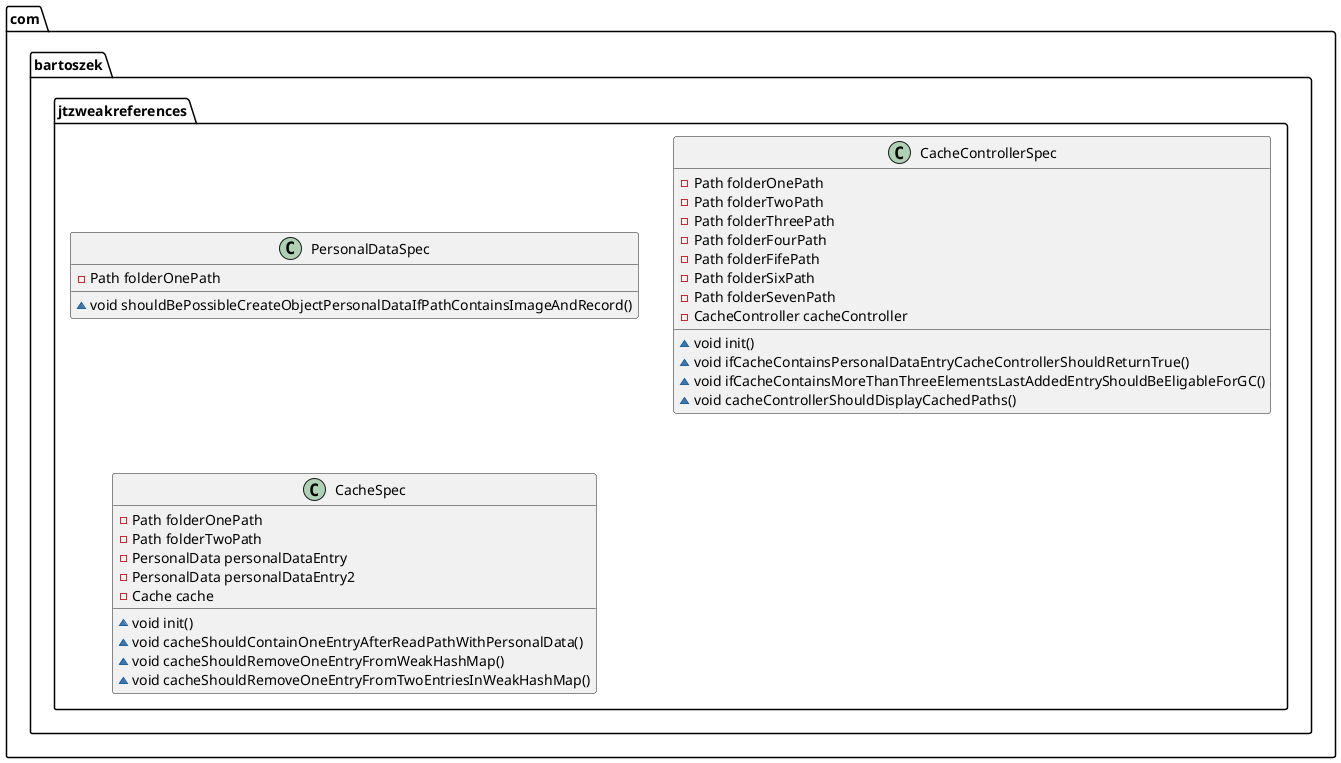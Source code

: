 @startuml
class com.bartoszek.jtzweakreferences.PersonalDataSpec {
- Path folderOnePath
~ void shouldBePossibleCreateObjectPersonalDataIfPathContainsImageAndRecord()
}
class com.bartoszek.jtzweakreferences.CacheControllerSpec {
- Path folderOnePath
- Path folderTwoPath
- Path folderThreePath
- Path folderFourPath
- Path folderFifePath
- Path folderSixPath
- Path folderSevenPath
- CacheController cacheController
~ void init()
~ void ifCacheContainsPersonalDataEntryCacheControllerShouldReturnTrue()
~ void ifCacheContainsMoreThanThreeElementsLastAddedEntryShouldBeEligableForGC()
~ void cacheControllerShouldDisplayCachedPaths()
}
class com.bartoszek.jtzweakreferences.CacheSpec {
- Path folderOnePath
- Path folderTwoPath
- PersonalData personalDataEntry
- PersonalData personalDataEntry2
- Cache cache
~ void init()
~ void cacheShouldContainOneEntryAfterReadPathWithPersonalData()
~ void cacheShouldRemoveOneEntryFromWeakHashMap()
~ void cacheShouldRemoveOneEntryFromTwoEntriesInWeakHashMap()
}
@enduml